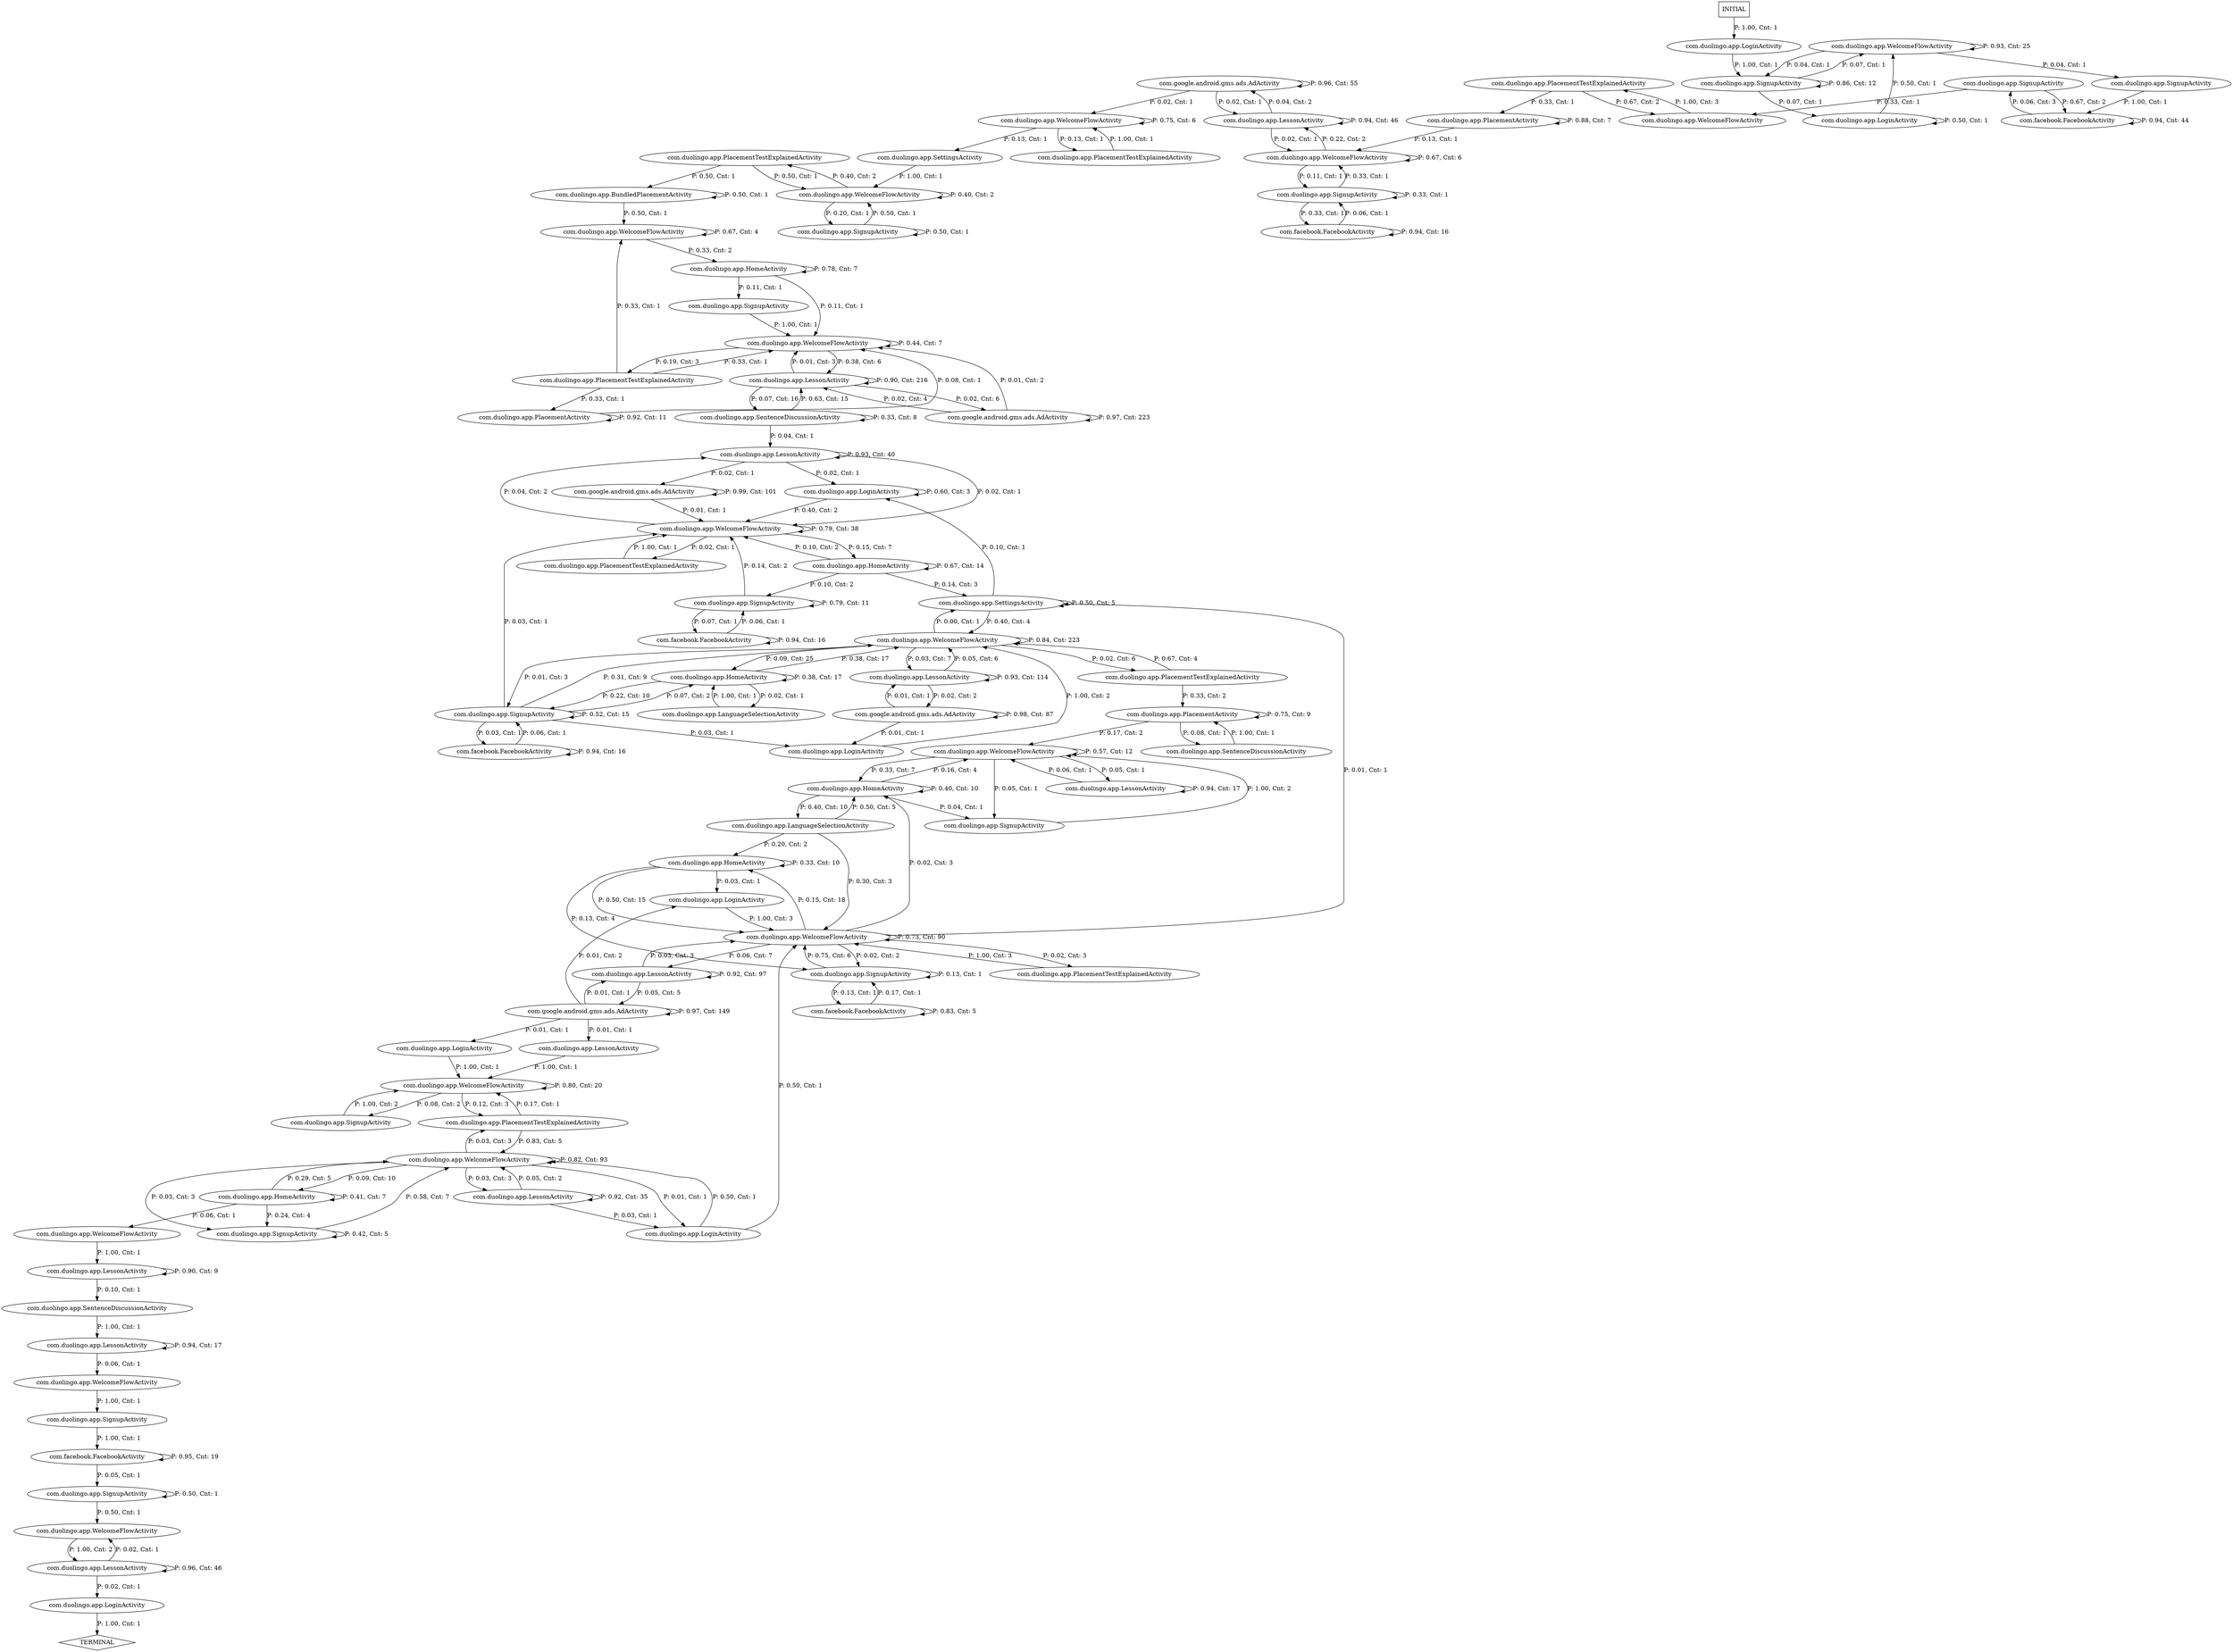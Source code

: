 digraph G {
  0 [label="com.duolingo.app.BundledPlacementActivity"];
  1 [label="com.duolingo.app.HomeActivity"];
  2 [label="com.duolingo.app.HomeActivity"];
  3 [label="com.duolingo.app.HomeActivity"];
  4 [label="com.duolingo.app.HomeActivity"];
  5 [label="com.duolingo.app.HomeActivity"];
  6 [label="com.duolingo.app.HomeActivity"];
  7 [label="com.duolingo.app.LanguageSelectionActivity"];
  8 [label="com.duolingo.app.LanguageSelectionActivity"];
  9 [label="com.duolingo.app.LessonActivity"];
  10 [label="com.duolingo.app.LessonActivity"];
  11 [label="com.duolingo.app.LessonActivity"];
  12 [label="com.duolingo.app.LessonActivity"];
  13 [label="com.duolingo.app.LessonActivity"];
  14 [label="com.duolingo.app.LessonActivity"];
  15 [label="com.duolingo.app.LessonActivity"];
  16 [label="com.duolingo.app.LessonActivity"];
  17 [label="com.duolingo.app.LessonActivity"];
  18 [label="com.duolingo.app.LessonActivity"];
  19 [label="com.duolingo.app.LessonActivity"];
  20 [label="com.duolingo.app.LoginActivity"];
  21 [label="com.duolingo.app.LoginActivity"];
  22 [label="com.duolingo.app.LoginActivity"];
  23 [label="com.duolingo.app.LoginActivity"];
  24 [label="com.duolingo.app.LoginActivity"];
  25 [label="com.duolingo.app.LoginActivity"];
  26 [label="com.duolingo.app.LoginActivity"];
  27 [label="com.duolingo.app.LoginActivity"];
  28 [label="com.duolingo.app.PlacementActivity"];
  29 [label="com.duolingo.app.PlacementActivity"];
  30 [label="com.duolingo.app.PlacementActivity"];
  31 [label="com.duolingo.app.PlacementTestExplainedActivity"];
  32 [label="com.duolingo.app.PlacementTestExplainedActivity"];
  33 [label="com.duolingo.app.PlacementTestExplainedActivity"];
  34 [label="com.duolingo.app.PlacementTestExplainedActivity"];
  35 [label="com.duolingo.app.PlacementTestExplainedActivity"];
  36 [label="com.duolingo.app.PlacementTestExplainedActivity"];
  37 [label="com.duolingo.app.PlacementTestExplainedActivity"];
  38 [label="com.duolingo.app.PlacementTestExplainedActivity"];
  39 [label="com.duolingo.app.SentenceDiscussionActivity"];
  40 [label="com.duolingo.app.SentenceDiscussionActivity"];
  41 [label="com.duolingo.app.SentenceDiscussionActivity"];
  42 [label="com.duolingo.app.SettingsActivity"];
  43 [label="com.duolingo.app.SettingsActivity"];
  44 [label="com.duolingo.app.SignupActivity"];
  45 [label="com.duolingo.app.SignupActivity"];
  46 [label="com.duolingo.app.SignupActivity"];
  47 [label="com.duolingo.app.SignupActivity"];
  48 [label="com.duolingo.app.SignupActivity"];
  49 [label="com.duolingo.app.SignupActivity"];
  50 [label="com.duolingo.app.SignupActivity"];
  51 [label="com.duolingo.app.SignupActivity"];
  52 [label="com.duolingo.app.SignupActivity"];
  53 [label="com.duolingo.app.SignupActivity"];
  54 [label="com.duolingo.app.SignupActivity"];
  55 [label="com.duolingo.app.SignupActivity"];
  56 [label="com.duolingo.app.SignupActivity"];
  57 [label="com.duolingo.app.SignupActivity"];
  58 [label="com.duolingo.app.WelcomeFlowActivity"];
  59 [label="com.duolingo.app.WelcomeFlowActivity"];
  60 [label="com.duolingo.app.WelcomeFlowActivity"];
  61 [label="com.duolingo.app.WelcomeFlowActivity"];
  62 [label="com.duolingo.app.WelcomeFlowActivity"];
  63 [label="com.duolingo.app.WelcomeFlowActivity"];
  64 [label="com.duolingo.app.WelcomeFlowActivity"];
  65 [label="com.duolingo.app.WelcomeFlowActivity"];
  66 [label="com.duolingo.app.WelcomeFlowActivity"];
  67 [label="com.duolingo.app.WelcomeFlowActivity"];
  68 [label="com.duolingo.app.WelcomeFlowActivity"];
  69 [label="com.duolingo.app.WelcomeFlowActivity"];
  70 [label="com.duolingo.app.WelcomeFlowActivity"];
  71 [label="com.duolingo.app.WelcomeFlowActivity"];
  72 [label="com.duolingo.app.WelcomeFlowActivity"];
  73 [label="com.duolingo.app.WelcomeFlowActivity"];
  74 [label="com.facebook.FacebookActivity"];
  75 [label="com.facebook.FacebookActivity"];
  76 [label="com.facebook.FacebookActivity"];
  77 [label="com.facebook.FacebookActivity"];
  78 [label="com.facebook.FacebookActivity"];
  79 [label="com.facebook.FacebookActivity"];
  80 [label="com.google.android.gms.ads.AdActivity"];
  81 [label="com.google.android.gms.ads.AdActivity"];
  82 [label="com.google.android.gms.ads.AdActivity"];
  83 [label="com.google.android.gms.ads.AdActivity"];
  84 [label="com.google.android.gms.ads.AdActivity"];
  85 [label="TERMINAL",shape=diamond];
  86 [label="INITIAL",shape=box];
0->0 [label="P: 0.50, Cnt: 1"];
0->62 [label="P: 0.50, Cnt: 1"];
1->1 [label="P: 0.78, Cnt: 7"];
1->44 [label="P: 0.11, Cnt: 1"];
1->64 [label="P: 0.11, Cnt: 1"];
2->2 [label="P: 0.41, Cnt: 7"];
2->51 [label="P: 0.24, Cnt: 4"];
2->58 [label="P: 0.06, Cnt: 1"];
2->71 [label="P: 0.29, Cnt: 5"];
3->3 [label="P: 0.33, Cnt: 10"];
3->23 [label="P: 0.03, Cnt: 1"];
3->54 [label="P: 0.13, Cnt: 4"];
3->73 [label="P: 0.50, Cnt: 15"];
4->4 [label="P: 0.40, Cnt: 10"];
4->8 [label="P: 0.40, Cnt: 10"];
4->46 [label="P: 0.04, Cnt: 1"];
4->70 [label="P: 0.16, Cnt: 4"];
5->5 [label="P: 0.67, Cnt: 14"];
5->43 [label="P: 0.14, Cnt: 3"];
5->56 [label="P: 0.10, Cnt: 2"];
5->69 [label="P: 0.10, Cnt: 2"];
6->6 [label="P: 0.38, Cnt: 17"];
6->7 [label="P: 0.02, Cnt: 1"];
6->57 [label="P: 0.22, Cnt: 10"];
6->72 [label="P: 0.38, Cnt: 17"];
7->6 [label="P: 1.00, Cnt: 1"];
8->3 [label="P: 0.20, Cnt: 2"];
8->4 [label="P: 0.50, Cnt: 5"];
8->73 [label="P: 0.30, Cnt: 3"];
9->67 [label="P: 1.00, Cnt: 1"];
10->10 [label="P: 0.90, Cnt: 9"];
10->39 [label="P: 0.10, Cnt: 1"];
11->11 [label="P: 0.94, Cnt: 17"];
11->70 [label="P: 0.06, Cnt: 1"];
12->12 [label="P: 0.94, Cnt: 17"];
12->61 [label="P: 0.06, Cnt: 1"];
13->13 [label="P: 0.92, Cnt: 35"];
13->27 [label="P: 0.03, Cnt: 1"];
13->71 [label="P: 0.05, Cnt: 2"];
14->14 [label="P: 0.94, Cnt: 46"];
14->63 [label="P: 0.02, Cnt: 1"];
14->82 [label="P: 0.04, Cnt: 2"];
15->15 [label="P: 0.96, Cnt: 46"];
15->24 [label="P: 0.02, Cnt: 1"];
15->59 [label="P: 0.02, Cnt: 1"];
16->16 [label="P: 0.92, Cnt: 97"];
16->73 [label="P: 0.03, Cnt: 3"];
16->84 [label="P: 0.05, Cnt: 5"];
17->17 [label="P: 0.93, Cnt: 114"];
17->72 [label="P: 0.05, Cnt: 6"];
17->81 [label="P: 0.02, Cnt: 2"];
18->18 [label="P: 0.93, Cnt: 40"];
18->26 [label="P: 0.02, Cnt: 1"];
18->69 [label="P: 0.02, Cnt: 1"];
18->80 [label="P: 0.02, Cnt: 1"];
19->19 [label="P: 0.90, Cnt: 216"];
19->41 [label="P: 0.07, Cnt: 16"];
19->64 [label="P: 0.01, Cnt: 3"];
19->83 [label="P: 0.02, Cnt: 6"];
20->53 [label="P: 1.00, Cnt: 1"];
21->67 [label="P: 1.00, Cnt: 1"];
22->72 [label="P: 1.00, Cnt: 2"];
23->73 [label="P: 1.00, Cnt: 3"];
24->85 [label="P: 1.00, Cnt: 1"];
25->25 [label="P: 0.50, Cnt: 1"];
25->68 [label="P: 0.50, Cnt: 1"];
26->26 [label="P: 0.60, Cnt: 3"];
26->69 [label="P: 0.40, Cnt: 2"];
27->73 [label="P: 0.50, Cnt: 1"];
27->71 [label="P: 0.50, Cnt: 1"];
28->28 [label="P: 0.88, Cnt: 7"];
28->63 [label="P: 0.13, Cnt: 1"];
29->29 [label="P: 0.92, Cnt: 11"];
29->64 [label="P: 0.08, Cnt: 1"];
30->30 [label="P: 0.75, Cnt: 9"];
30->40 [label="P: 0.08, Cnt: 1"];
30->70 [label="P: 0.17, Cnt: 2"];
31->69 [label="P: 1.00, Cnt: 1"];
32->65 [label="P: 1.00, Cnt: 1"];
33->73 [label="P: 1.00, Cnt: 3"];
34->0 [label="P: 0.50, Cnt: 1"];
34->66 [label="P: 0.50, Cnt: 1"];
35->28 [label="P: 0.33, Cnt: 1"];
35->60 [label="P: 0.67, Cnt: 2"];
36->30 [label="P: 0.33, Cnt: 2"];
36->72 [label="P: 0.67, Cnt: 4"];
37->67 [label="P: 0.17, Cnt: 1"];
37->71 [label="P: 0.83, Cnt: 5"];
38->29 [label="P: 0.33, Cnt: 1"];
38->64 [label="P: 0.33, Cnt: 1"];
38->62 [label="P: 0.33, Cnt: 1"];
39->12 [label="P: 1.00, Cnt: 1"];
40->30 [label="P: 1.00, Cnt: 1"];
41->18 [label="P: 0.04, Cnt: 1"];
41->19 [label="P: 0.63, Cnt: 15"];
41->41 [label="P: 0.33, Cnt: 8"];
42->66 [label="P: 1.00, Cnt: 1"];
43->26 [label="P: 0.10, Cnt: 1"];
43->43 [label="P: 0.50, Cnt: 5"];
43->72 [label="P: 0.40, Cnt: 4"];
44->64 [label="P: 1.00, Cnt: 1"];
45->67 [label="P: 1.00, Cnt: 2"];
46->70 [label="P: 1.00, Cnt: 2"];
47->79 [label="P: 1.00, Cnt: 1"];
48->74 [label="P: 1.00, Cnt: 1"];
49->49 [label="P: 0.50, Cnt: 1"];
49->59 [label="P: 0.50, Cnt: 1"];
50->50 [label="P: 0.50, Cnt: 1"];
50->66 [label="P: 0.50, Cnt: 1"];
51->51 [label="P: 0.42, Cnt: 5"];
51->71 [label="P: 0.58, Cnt: 7"];
52->60 [label="P: 0.33, Cnt: 1"];
52->79 [label="P: 0.67, Cnt: 2"];
53->25 [label="P: 0.07, Cnt: 1"];
53->53 [label="P: 0.86, Cnt: 12"];
53->68 [label="P: 0.07, Cnt: 1"];
54->54 [label="P: 0.13, Cnt: 1"];
54->73 [label="P: 0.75, Cnt: 6"];
54->78 [label="P: 0.13, Cnt: 1"];
55->55 [label="P: 0.33, Cnt: 1"];
55->63 [label="P: 0.33, Cnt: 1"];
55->75 [label="P: 0.33, Cnt: 1"];
56->56 [label="P: 0.79, Cnt: 11"];
56->69 [label="P: 0.14, Cnt: 2"];
56->76 [label="P: 0.07, Cnt: 1"];
57->6 [label="P: 0.07, Cnt: 2"];
57->22 [label="P: 0.03, Cnt: 1"];
57->57 [label="P: 0.52, Cnt: 15"];
57->69 [label="P: 0.03, Cnt: 1"];
57->72 [label="P: 0.31, Cnt: 9"];
57->77 [label="P: 0.03, Cnt: 1"];
58->10 [label="P: 1.00, Cnt: 1"];
59->15 [label="P: 1.00, Cnt: 2"];
60->35 [label="P: 1.00, Cnt: 3"];
61->48 [label="P: 1.00, Cnt: 1"];
62->1 [label="P: 0.33, Cnt: 2"];
62->62 [label="P: 0.67, Cnt: 4"];
63->14 [label="P: 0.22, Cnt: 2"];
63->55 [label="P: 0.11, Cnt: 1"];
63->63 [label="P: 0.67, Cnt: 6"];
64->19 [label="P: 0.38, Cnt: 6"];
64->38 [label="P: 0.19, Cnt: 3"];
64->64 [label="P: 0.44, Cnt: 7"];
65->32 [label="P: 0.13, Cnt: 1"];
65->42 [label="P: 0.13, Cnt: 1"];
65->65 [label="P: 0.75, Cnt: 6"];
66->34 [label="P: 0.40, Cnt: 2"];
66->50 [label="P: 0.20, Cnt: 1"];
66->66 [label="P: 0.40, Cnt: 2"];
67->37 [label="P: 0.12, Cnt: 3"];
67->45 [label="P: 0.08, Cnt: 2"];
67->67 [label="P: 0.80, Cnt: 20"];
68->53 [label="P: 0.04, Cnt: 1"];
68->47 [label="P: 0.04, Cnt: 1"];
68->68 [label="P: 0.93, Cnt: 25"];
69->5 [label="P: 0.15, Cnt: 7"];
69->18 [label="P: 0.04, Cnt: 2"];
69->31 [label="P: 0.02, Cnt: 1"];
69->69 [label="P: 0.79, Cnt: 38"];
70->4 [label="P: 0.33, Cnt: 7"];
70->11 [label="P: 0.05, Cnt: 1"];
70->46 [label="P: 0.05, Cnt: 1"];
70->70 [label="P: 0.57, Cnt: 12"];
71->2 [label="P: 0.09, Cnt: 10"];
71->13 [label="P: 0.03, Cnt: 3"];
71->27 [label="P: 0.01, Cnt: 1"];
71->37 [label="P: 0.03, Cnt: 3"];
71->51 [label="P: 0.03, Cnt: 3"];
71->71 [label="P: 0.82, Cnt: 93"];
72->6 [label="P: 0.09, Cnt: 25"];
72->17 [label="P: 0.03, Cnt: 7"];
72->36 [label="P: 0.02, Cnt: 6"];
72->43 [label="P: 0.00, Cnt: 1"];
72->57 [label="P: 0.01, Cnt: 3"];
72->72 [label="P: 0.84, Cnt: 223"];
73->4 [label="P: 0.02, Cnt: 3"];
73->3 [label="P: 0.15, Cnt: 18"];
73->16 [label="P: 0.06, Cnt: 7"];
73->33 [label="P: 0.02, Cnt: 3"];
73->43 [label="P: 0.01, Cnt: 1"];
73->54 [label="P: 0.02, Cnt: 2"];
73->73 [label="P: 0.73, Cnt: 90"];
74->49 [label="P: 0.05, Cnt: 1"];
74->74 [label="P: 0.95, Cnt: 19"];
75->55 [label="P: 0.06, Cnt: 1"];
75->75 [label="P: 0.94, Cnt: 16"];
76->56 [label="P: 0.06, Cnt: 1"];
76->76 [label="P: 0.94, Cnt: 16"];
77->57 [label="P: 0.06, Cnt: 1"];
77->77 [label="P: 0.94, Cnt: 16"];
78->54 [label="P: 0.17, Cnt: 1"];
78->78 [label="P: 0.83, Cnt: 5"];
79->52 [label="P: 0.06, Cnt: 3"];
79->79 [label="P: 0.94, Cnt: 44"];
80->69 [label="P: 0.01, Cnt: 1"];
80->80 [label="P: 0.99, Cnt: 101"];
81->17 [label="P: 0.01, Cnt: 1"];
81->22 [label="P: 0.01, Cnt: 1"];
81->81 [label="P: 0.98, Cnt: 87"];
82->14 [label="P: 0.02, Cnt: 1"];
82->65 [label="P: 0.02, Cnt: 1"];
82->82 [label="P: 0.96, Cnt: 55"];
83->19 [label="P: 0.02, Cnt: 4"];
83->64 [label="P: 0.01, Cnt: 2"];
83->83 [label="P: 0.97, Cnt: 223"];
84->9 [label="P: 0.01, Cnt: 1"];
84->16 [label="P: 0.01, Cnt: 1"];
84->21 [label="P: 0.01, Cnt: 1"];
84->23 [label="P: 0.01, Cnt: 2"];
84->84 [label="P: 0.97, Cnt: 149"];
86->20 [label="P: 1.00, Cnt: 1"];
}
